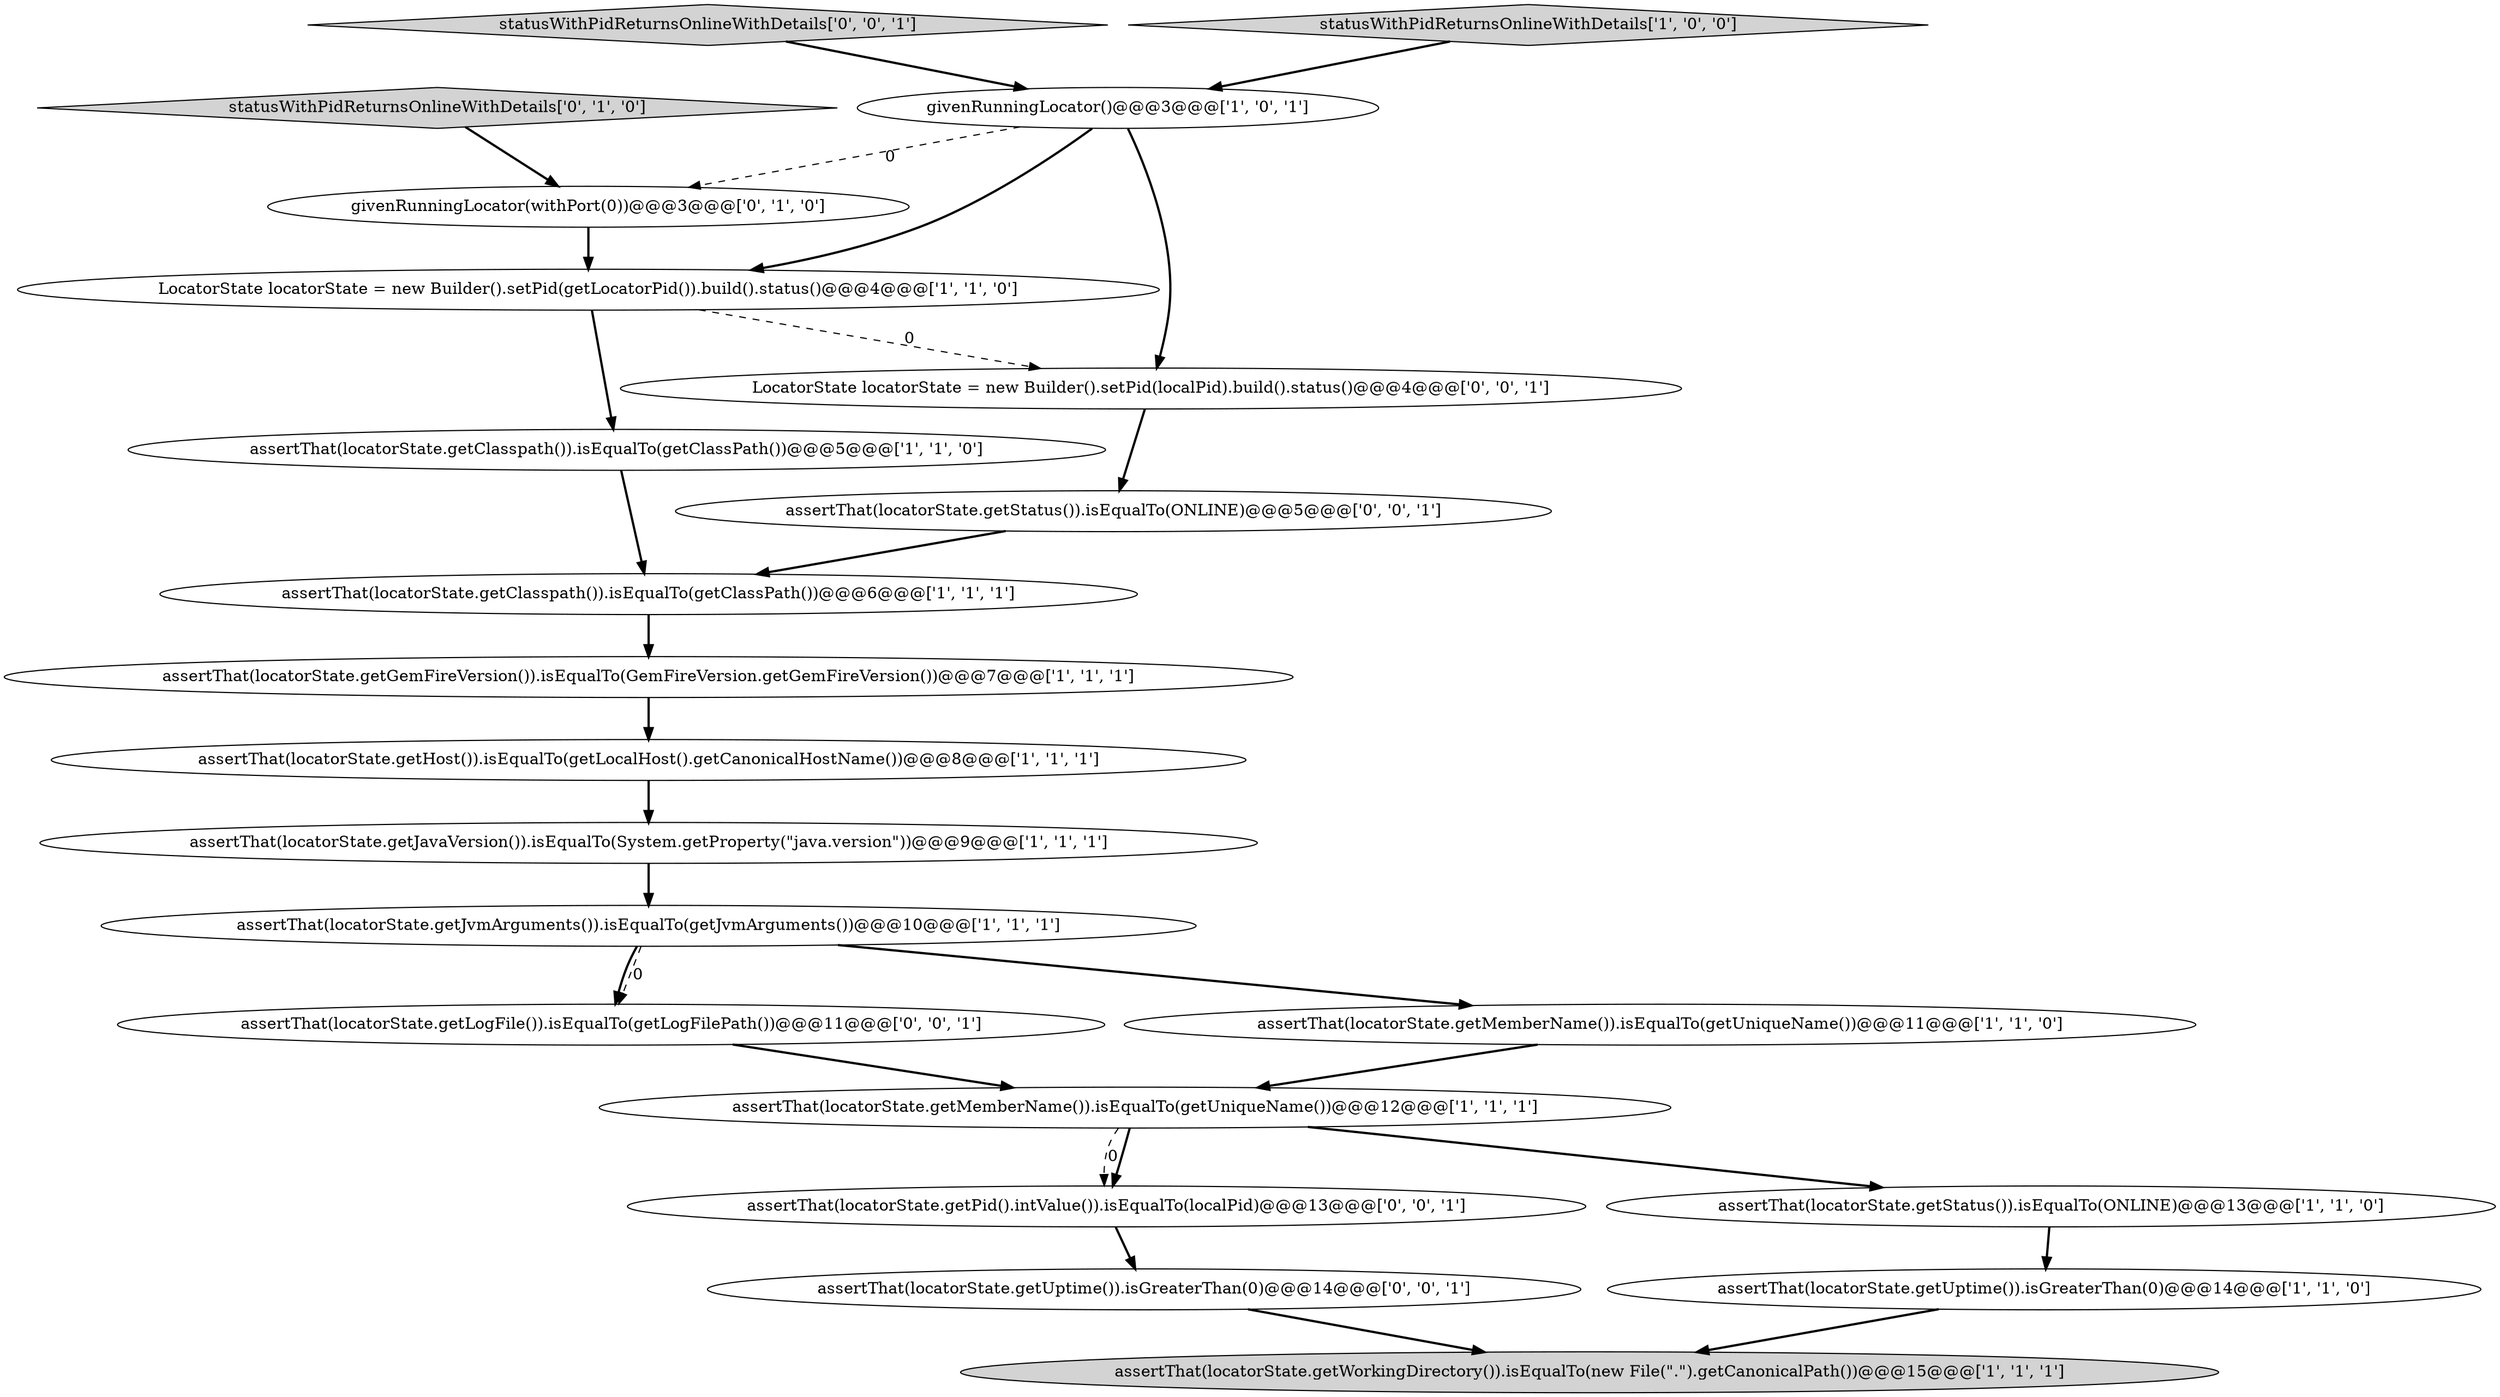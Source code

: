 digraph {
18 [style = filled, label = "assertThat(locatorState.getPid().intValue()).isEqualTo(localPid)@@@13@@@['0', '0', '1']", fillcolor = white, shape = ellipse image = "AAA0AAABBB3BBB"];
21 [style = filled, label = "assertThat(locatorState.getUptime()).isGreaterThan(0)@@@14@@@['0', '0', '1']", fillcolor = white, shape = ellipse image = "AAA0AAABBB3BBB"];
14 [style = filled, label = "givenRunningLocator(withPort(0))@@@3@@@['0', '1', '0']", fillcolor = white, shape = ellipse image = "AAA1AAABBB2BBB"];
5 [style = filled, label = "assertThat(locatorState.getClasspath()).isEqualTo(getClassPath())@@@6@@@['1', '1', '1']", fillcolor = white, shape = ellipse image = "AAA0AAABBB1BBB"];
15 [style = filled, label = "statusWithPidReturnsOnlineWithDetails['0', '1', '0']", fillcolor = lightgray, shape = diamond image = "AAA0AAABBB2BBB"];
17 [style = filled, label = "statusWithPidReturnsOnlineWithDetails['0', '0', '1']", fillcolor = lightgray, shape = diamond image = "AAA0AAABBB3BBB"];
6 [style = filled, label = "assertThat(locatorState.getWorkingDirectory()).isEqualTo(new File(\".\").getCanonicalPath())@@@15@@@['1', '1', '1']", fillcolor = lightgray, shape = ellipse image = "AAA0AAABBB1BBB"];
10 [style = filled, label = "assertThat(locatorState.getGemFireVersion()).isEqualTo(GemFireVersion.getGemFireVersion())@@@7@@@['1', '1', '1']", fillcolor = white, shape = ellipse image = "AAA0AAABBB1BBB"];
12 [style = filled, label = "LocatorState locatorState = new Builder().setPid(getLocatorPid()).build().status()@@@4@@@['1', '1', '0']", fillcolor = white, shape = ellipse image = "AAA0AAABBB1BBB"];
1 [style = filled, label = "givenRunningLocator()@@@3@@@['1', '0', '1']", fillcolor = white, shape = ellipse image = "AAA0AAABBB1BBB"];
0 [style = filled, label = "assertThat(locatorState.getStatus()).isEqualTo(ONLINE)@@@13@@@['1', '1', '0']", fillcolor = white, shape = ellipse image = "AAA0AAABBB1BBB"];
16 [style = filled, label = "assertThat(locatorState.getLogFile()).isEqualTo(getLogFilePath())@@@11@@@['0', '0', '1']", fillcolor = white, shape = ellipse image = "AAA0AAABBB3BBB"];
19 [style = filled, label = "assertThat(locatorState.getStatus()).isEqualTo(ONLINE)@@@5@@@['0', '0', '1']", fillcolor = white, shape = ellipse image = "AAA0AAABBB3BBB"];
2 [style = filled, label = "assertThat(locatorState.getMemberName()).isEqualTo(getUniqueName())@@@12@@@['1', '1', '1']", fillcolor = white, shape = ellipse image = "AAA0AAABBB1BBB"];
9 [style = filled, label = "assertThat(locatorState.getJvmArguments()).isEqualTo(getJvmArguments())@@@10@@@['1', '1', '1']", fillcolor = white, shape = ellipse image = "AAA0AAABBB1BBB"];
8 [style = filled, label = "assertThat(locatorState.getClasspath()).isEqualTo(getClassPath())@@@5@@@['1', '1', '0']", fillcolor = white, shape = ellipse image = "AAA0AAABBB1BBB"];
3 [style = filled, label = "assertThat(locatorState.getHost()).isEqualTo(getLocalHost().getCanonicalHostName())@@@8@@@['1', '1', '1']", fillcolor = white, shape = ellipse image = "AAA0AAABBB1BBB"];
11 [style = filled, label = "assertThat(locatorState.getJavaVersion()).isEqualTo(System.getProperty(\"java.version\"))@@@9@@@['1', '1', '1']", fillcolor = white, shape = ellipse image = "AAA0AAABBB1BBB"];
4 [style = filled, label = "assertThat(locatorState.getUptime()).isGreaterThan(0)@@@14@@@['1', '1', '0']", fillcolor = white, shape = ellipse image = "AAA0AAABBB1BBB"];
20 [style = filled, label = "LocatorState locatorState = new Builder().setPid(localPid).build().status()@@@4@@@['0', '0', '1']", fillcolor = white, shape = ellipse image = "AAA0AAABBB3BBB"];
7 [style = filled, label = "assertThat(locatorState.getMemberName()).isEqualTo(getUniqueName())@@@11@@@['1', '1', '0']", fillcolor = white, shape = ellipse image = "AAA0AAABBB1BBB"];
13 [style = filled, label = "statusWithPidReturnsOnlineWithDetails['1', '0', '0']", fillcolor = lightgray, shape = diamond image = "AAA0AAABBB1BBB"];
4->6 [style = bold, label=""];
3->11 [style = bold, label=""];
0->4 [style = bold, label=""];
8->5 [style = bold, label=""];
19->5 [style = bold, label=""];
1->12 [style = bold, label=""];
9->16 [style = bold, label=""];
1->14 [style = dashed, label="0"];
11->9 [style = bold, label=""];
14->12 [style = bold, label=""];
2->18 [style = dashed, label="0"];
9->16 [style = dashed, label="0"];
5->10 [style = bold, label=""];
10->3 [style = bold, label=""];
9->7 [style = bold, label=""];
20->19 [style = bold, label=""];
16->2 [style = bold, label=""];
2->18 [style = bold, label=""];
15->14 [style = bold, label=""];
18->21 [style = bold, label=""];
13->1 [style = bold, label=""];
2->0 [style = bold, label=""];
12->20 [style = dashed, label="0"];
1->20 [style = bold, label=""];
21->6 [style = bold, label=""];
12->8 [style = bold, label=""];
17->1 [style = bold, label=""];
7->2 [style = bold, label=""];
}
